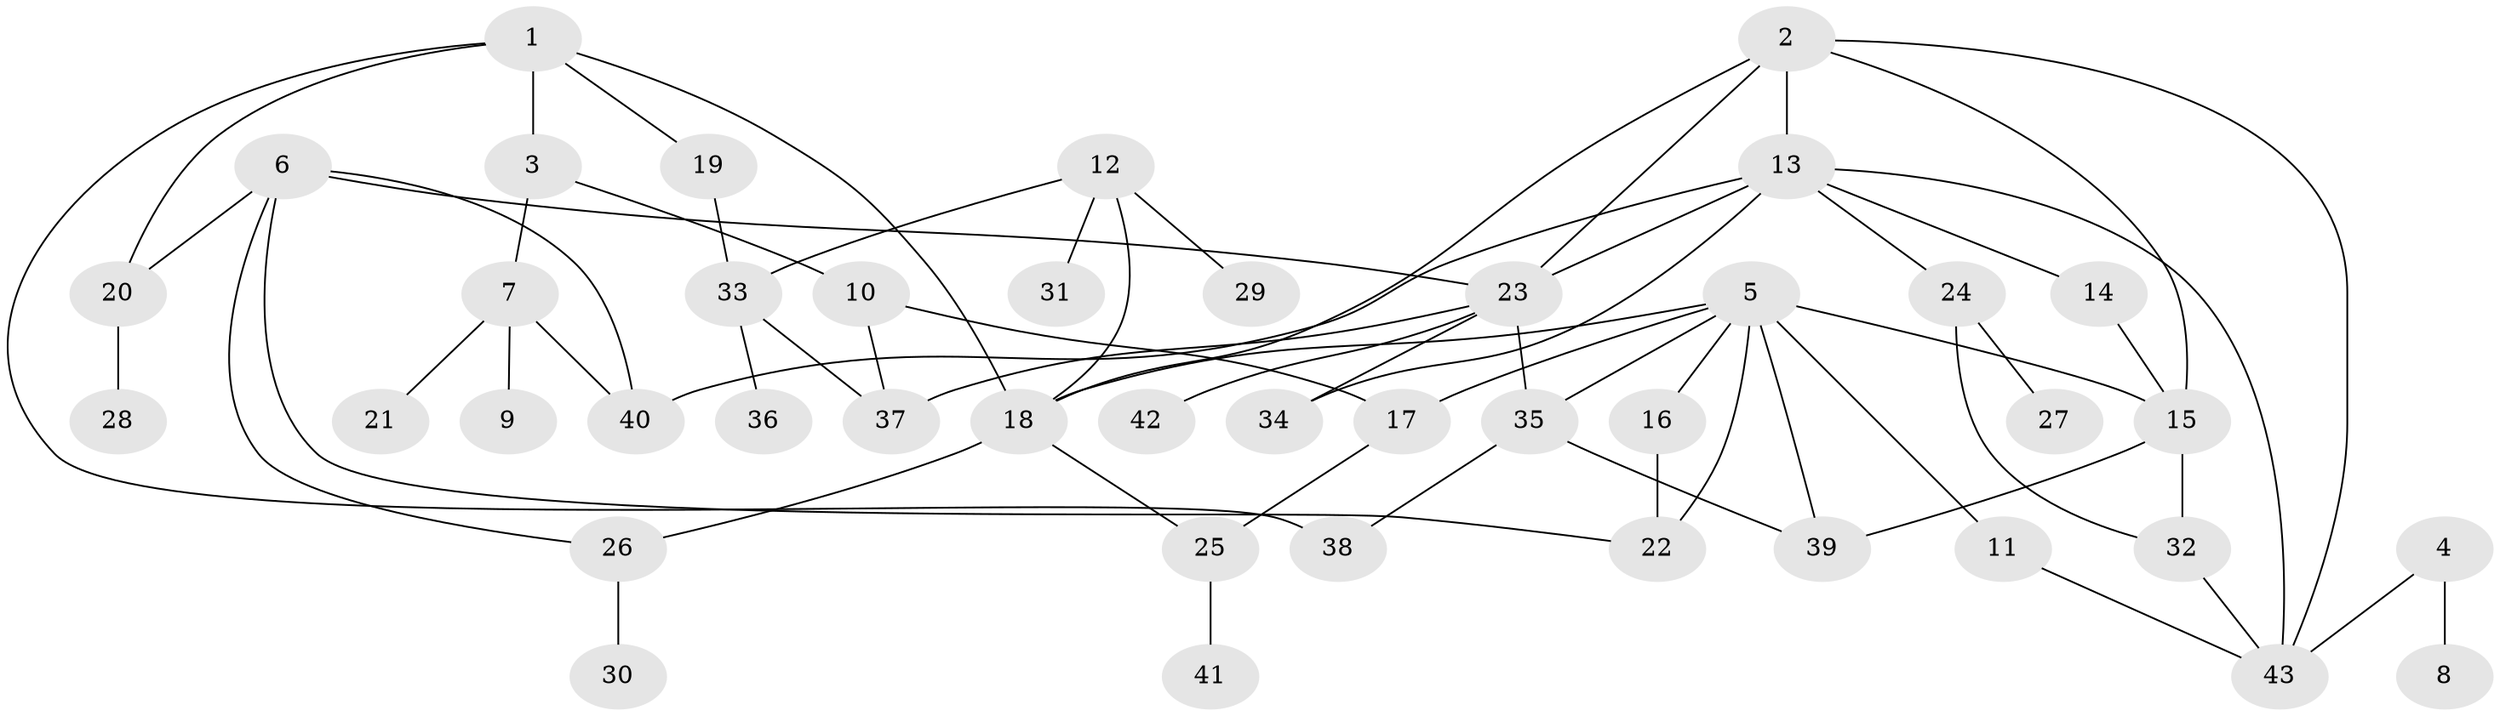 // original degree distribution, {7: 0.03333333333333333, 5: 0.06666666666666667, 8: 0.03333333333333333, 3: 0.25, 2: 0.3333333333333333, 4: 0.06666666666666667, 1: 0.21666666666666667}
// Generated by graph-tools (version 1.1) at 2025/36/03/04/25 23:36:08]
// undirected, 43 vertices, 65 edges
graph export_dot {
  node [color=gray90,style=filled];
  1;
  2;
  3;
  4;
  5;
  6;
  7;
  8;
  9;
  10;
  11;
  12;
  13;
  14;
  15;
  16;
  17;
  18;
  19;
  20;
  21;
  22;
  23;
  24;
  25;
  26;
  27;
  28;
  29;
  30;
  31;
  32;
  33;
  34;
  35;
  36;
  37;
  38;
  39;
  40;
  41;
  42;
  43;
  1 -- 3 [weight=1.0];
  1 -- 18 [weight=1.0];
  1 -- 19 [weight=1.0];
  1 -- 20 [weight=1.0];
  1 -- 38 [weight=1.0];
  2 -- 13 [weight=1.0];
  2 -- 15 [weight=1.0];
  2 -- 18 [weight=1.0];
  2 -- 23 [weight=1.0];
  2 -- 43 [weight=1.0];
  3 -- 7 [weight=1.0];
  3 -- 10 [weight=1.0];
  4 -- 8 [weight=1.0];
  4 -- 43 [weight=1.0];
  5 -- 11 [weight=1.0];
  5 -- 15 [weight=1.0];
  5 -- 16 [weight=1.0];
  5 -- 17 [weight=1.0];
  5 -- 18 [weight=1.0];
  5 -- 22 [weight=1.0];
  5 -- 35 [weight=1.0];
  5 -- 39 [weight=1.0];
  6 -- 20 [weight=1.0];
  6 -- 22 [weight=1.0];
  6 -- 23 [weight=1.0];
  6 -- 26 [weight=1.0];
  6 -- 40 [weight=1.0];
  7 -- 9 [weight=1.0];
  7 -- 21 [weight=1.0];
  7 -- 40 [weight=1.0];
  10 -- 17 [weight=1.0];
  10 -- 37 [weight=1.0];
  11 -- 43 [weight=1.0];
  12 -- 18 [weight=1.0];
  12 -- 29 [weight=1.0];
  12 -- 31 [weight=1.0];
  12 -- 33 [weight=1.0];
  13 -- 14 [weight=1.0];
  13 -- 23 [weight=1.0];
  13 -- 24 [weight=1.0];
  13 -- 34 [weight=1.0];
  13 -- 40 [weight=1.0];
  13 -- 43 [weight=1.0];
  14 -- 15 [weight=1.0];
  15 -- 32 [weight=1.0];
  15 -- 39 [weight=1.0];
  16 -- 22 [weight=1.0];
  17 -- 25 [weight=1.0];
  18 -- 25 [weight=1.0];
  18 -- 26 [weight=1.0];
  19 -- 33 [weight=1.0];
  20 -- 28 [weight=1.0];
  23 -- 34 [weight=1.0];
  23 -- 35 [weight=1.0];
  23 -- 37 [weight=1.0];
  23 -- 42 [weight=1.0];
  24 -- 27 [weight=1.0];
  24 -- 32 [weight=1.0];
  25 -- 41 [weight=1.0];
  26 -- 30 [weight=1.0];
  32 -- 43 [weight=1.0];
  33 -- 36 [weight=1.0];
  33 -- 37 [weight=1.0];
  35 -- 38 [weight=1.0];
  35 -- 39 [weight=1.0];
}
